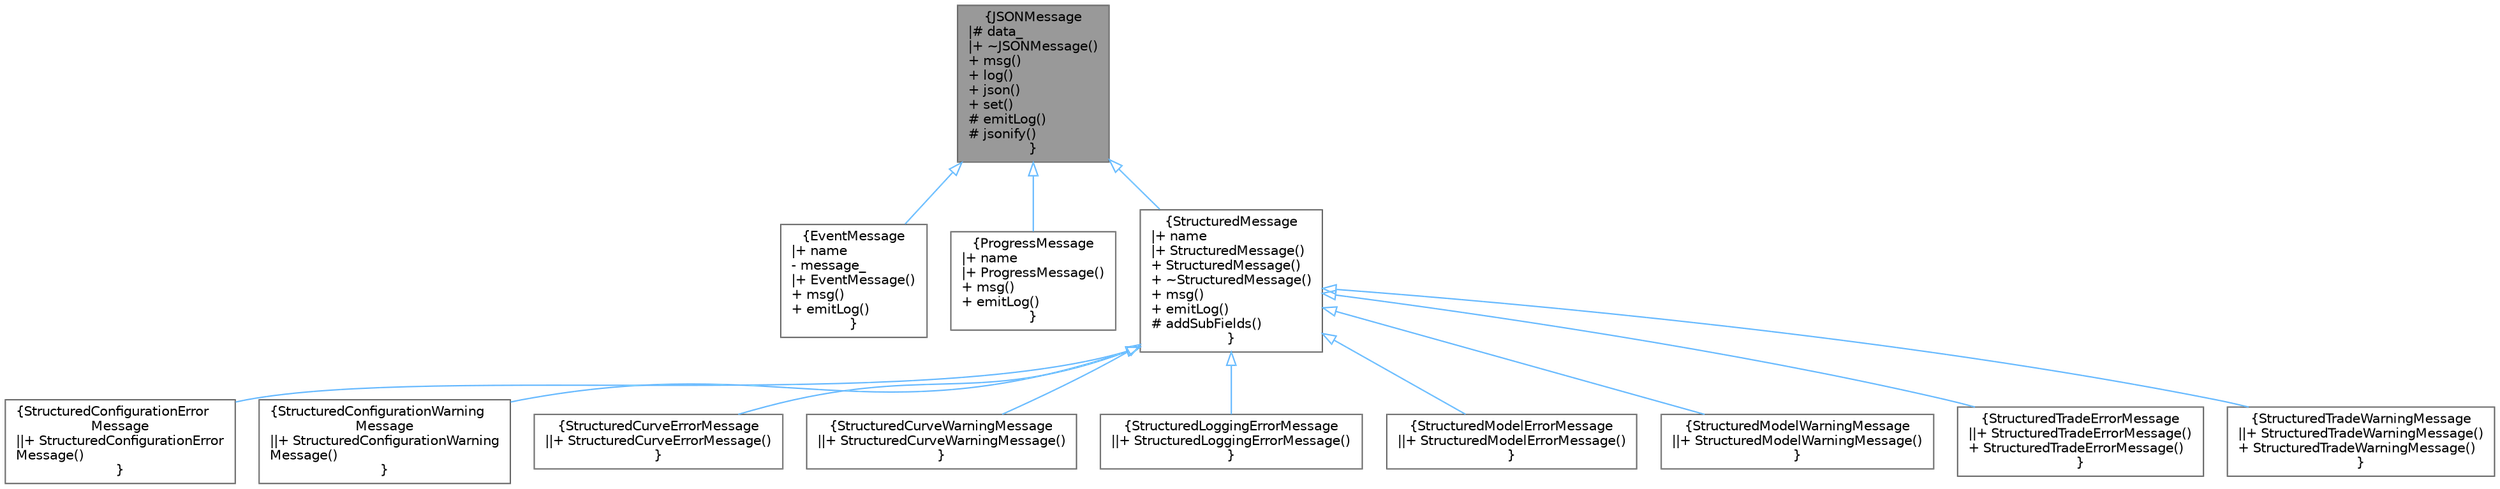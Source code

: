 digraph "JSONMessage"
{
 // INTERACTIVE_SVG=YES
 // LATEX_PDF_SIZE
  bgcolor="transparent";
  edge [fontname=Helvetica,fontsize=10,labelfontname=Helvetica,labelfontsize=10];
  node [fontname=Helvetica,fontsize=10,shape=box,height=0.2,width=0.4];
  Node1 [label="{JSONMessage\n|# data_\l|+ ~JSONMessage()\l+ msg()\l+ log()\l+ json()\l+ set()\l# emitLog()\l# jsonify()\l}",height=0.2,width=0.4,color="gray40", fillcolor="grey60", style="filled", fontcolor="black",tooltip=" "];
  Node1 -> Node2 [dir="back",color="steelblue1",style="solid",arrowtail="onormal"];
  Node2 [label="{EventMessage\n|+ name\l- message_\l|+ EventMessage()\l+ msg()\l+ emitLog()\l}",height=0.2,width=0.4,color="gray40", fillcolor="white", style="filled",URL="$classore_1_1data_1_1_event_message.html",tooltip=" "];
  Node1 -> Node3 [dir="back",color="steelblue1",style="solid",arrowtail="onormal"];
  Node3 [label="{ProgressMessage\n|+ name\l|+ ProgressMessage()\l+ msg()\l+ emitLog()\l}",height=0.2,width=0.4,color="gray40", fillcolor="white", style="filled",URL="$classore_1_1data_1_1_progress_message.html",tooltip=" "];
  Node1 -> Node4 [dir="back",color="steelblue1",style="solid",arrowtail="onormal"];
  Node4 [label="{StructuredMessage\n|+ name\l|+ StructuredMessage()\l+ StructuredMessage()\l+ ~StructuredMessage()\l+ msg()\l+ emitLog()\l# addSubFields()\l}",height=0.2,width=0.4,color="gray40", fillcolor="white", style="filled",URL="$classore_1_1data_1_1_structured_message.html",tooltip=" "];
  Node4 -> Node5 [dir="back",color="steelblue1",style="solid",arrowtail="onormal"];
  Node5 [label="{StructuredConfigurationError\lMessage\n||+ StructuredConfigurationError\lMessage()\l}",height=0.2,width=0.4,color="gray40", fillcolor="white", style="filled",URL="$classore_1_1data_1_1_structured_configuration_error_message.html",tooltip="Utility classes for Structured configuration errors, contains the configuration type and ID (NettingS..."];
  Node4 -> Node6 [dir="back",color="steelblue1",style="solid",arrowtail="onormal"];
  Node6 [label="{StructuredConfigurationWarning\lMessage\n||+ StructuredConfigurationWarning\lMessage()\l}",height=0.2,width=0.4,color="gray40", fillcolor="white", style="filled",URL="$classore_1_1data_1_1_structured_configuration_warning_message.html",tooltip="Utility classes for Structured warnings, contains the configuration type and ID (NettingSetId,..."];
  Node4 -> Node7 [dir="back",color="steelblue1",style="solid",arrowtail="onormal"];
  Node7 [label="{StructuredCurveErrorMessage\n||+ StructuredCurveErrorMessage()\l}",height=0.2,width=0.4,color="gray40", fillcolor="white", style="filled",URL="$classore_1_1data_1_1_structured_curve_error_message.html",tooltip="Utility class for Structured Curve errors, contains the curve ID."];
  Node4 -> Node8 [dir="back",color="steelblue1",style="solid",arrowtail="onormal"];
  Node8 [label="{StructuredCurveWarningMessage\n||+ StructuredCurveWarningMessage()\l}",height=0.2,width=0.4,color="gray40", fillcolor="white", style="filled",URL="$classore_1_1data_1_1_structured_curve_warning_message.html",tooltip=" "];
  Node4 -> Node9 [dir="back",color="steelblue1",style="solid",arrowtail="onormal"];
  Node9 [label="{StructuredLoggingErrorMessage\n||+ StructuredLoggingErrorMessage()\l}",height=0.2,width=0.4,color="gray40", fillcolor="white", style="filled",URL="$classore_1_1data_1_1_structured_logging_error_message.html",tooltip=" "];
  Node4 -> Node10 [dir="back",color="steelblue1",style="solid",arrowtail="onormal"];
  Node10 [label="{StructuredModelErrorMessage\n||+ StructuredModelErrorMessage()\l}",height=0.2,width=0.4,color="gray40", fillcolor="white", style="filled",URL="$classore_1_1data_1_1_structured_model_error_message.html",tooltip="Utility class for Structured Model errors."];
  Node4 -> Node11 [dir="back",color="steelblue1",style="solid",arrowtail="onormal"];
  Node11 [label="{StructuredModelWarningMessage\n||+ StructuredModelWarningMessage()\l}",height=0.2,width=0.4,color="gray40", fillcolor="white", style="filled",URL="$classore_1_1data_1_1_structured_model_warning_message.html",tooltip="Utility class for Structured Model errors."];
  Node4 -> Node12 [dir="back",color="steelblue1",style="solid",arrowtail="onormal"];
  Node12 [label="{StructuredTradeErrorMessage\n||+ StructuredTradeErrorMessage()\l+ StructuredTradeErrorMessage()\l}",height=0.2,width=0.4,color="gray40", fillcolor="white", style="filled",URL="$classore_1_1data_1_1_structured_trade_error_message.html",tooltip="Utility class for Structured Trade errors, contains the Trade ID and Type."];
  Node4 -> Node13 [dir="back",color="steelblue1",style="solid",arrowtail="onormal"];
  Node13 [label="{StructuredTradeWarningMessage\n||+ StructuredTradeWarningMessage()\l+ StructuredTradeWarningMessage()\l}",height=0.2,width=0.4,color="gray40", fillcolor="white", style="filled",URL="$classore_1_1data_1_1_structured_trade_warning_message.html",tooltip="Utility classes for Structured warnings, contains the Trade ID and Type."];
}
